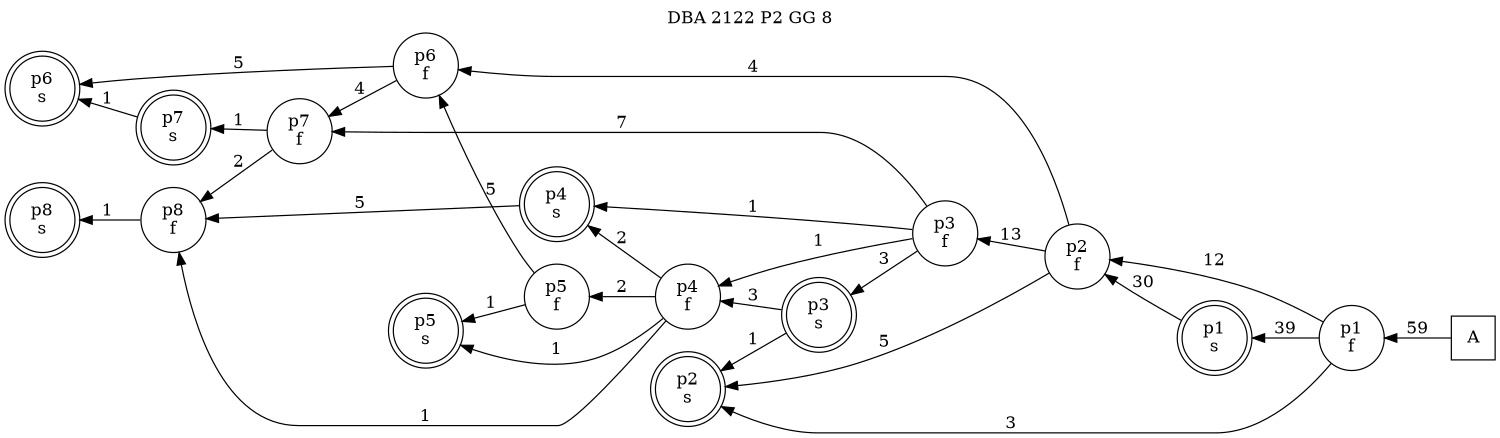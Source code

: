 digraph DBA_2122_P2_GG_8_GOOD {
labelloc="tl"
label= " DBA 2122 P2 GG 8 "
rankdir="RL";
graph [ size=" 10 , 10 !"]

"A" [shape="square" label="A"]
"p1_f" [shape="circle" label="p1
f"]
"p1_s" [shape="doublecircle" label="p1
s"]
"p2_f" [shape="circle" label="p2
f"]
"p3_f" [shape="circle" label="p3
f"]
"p3_s" [shape="doublecircle" label="p3
s"]
"p2_s" [shape="doublecircle" label="p2
s"]
"p4_f" [shape="circle" label="p4
f"]
"p5_f" [shape="circle" label="p5
f"]
"p5_s" [shape="doublecircle" label="p5
s"]
"p4_s" [shape="doublecircle" label="p4
s"]
"p6_f" [shape="circle" label="p6
f"]
"p6_s" [shape="doublecircle" label="p6
s"]
"p7_f" [shape="circle" label="p7
f"]
"p8_f" [shape="circle" label="p8
f"]
"p7_s" [shape="doublecircle" label="p7
s"]
"p8_s" [shape="doublecircle" label="p8
s"]
"A" -> "p1_f" [ label=59]
"p1_f" -> "p1_s" [ label=39]
"p1_f" -> "p2_f" [ label=12]
"p1_f" -> "p2_s" [ label=3]
"p1_s" -> "p2_f" [ label=30]
"p2_f" -> "p3_f" [ label=13]
"p2_f" -> "p2_s" [ label=5]
"p2_f" -> "p6_f" [ label=4]
"p3_f" -> "p3_s" [ label=3]
"p3_f" -> "p4_f" [ label=1]
"p3_f" -> "p4_s" [ label=1]
"p3_f" -> "p7_f" [ label=7]
"p3_s" -> "p2_s" [ label=1]
"p3_s" -> "p4_f" [ label=3]
"p4_f" -> "p5_f" [ label=2]
"p4_f" -> "p5_s" [ label=1]
"p4_f" -> "p4_s" [ label=2]
"p4_f" -> "p8_f" [ label=1]
"p5_f" -> "p5_s" [ label=1]
"p5_f" -> "p6_f" [ label=5]
"p4_s" -> "p8_f" [ label=5]
"p6_f" -> "p6_s" [ label=5]
"p6_f" -> "p7_f" [ label=4]
"p7_f" -> "p8_f" [ label=2]
"p7_f" -> "p7_s" [ label=1]
"p8_f" -> "p8_s" [ label=1]
"p7_s" -> "p6_s" [ label=1]
}
